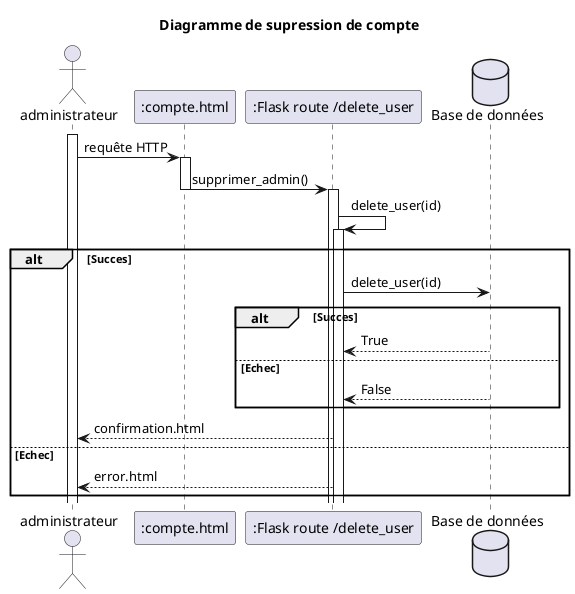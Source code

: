 @startuml bd

title Diagramme de supression de compte

actor administrateur as u
participant ":compte.html" as c
participant ":Flask route /delete_user" as f
database "Base de données" as db

activate u
u -> c : requête HTTP
activate c
c -> f : supprimer_admin()
deactivate c
activate f
    f -> f : delete_user(id)
    activate f
alt Succes
    f -> db : delete_user(id)
    alt Succes
        db --> f : True
    else Echec
        db --> f : False
    end
    f --> u : confirmation.html
else Echec
    f --> u : error.html
end




@enduml